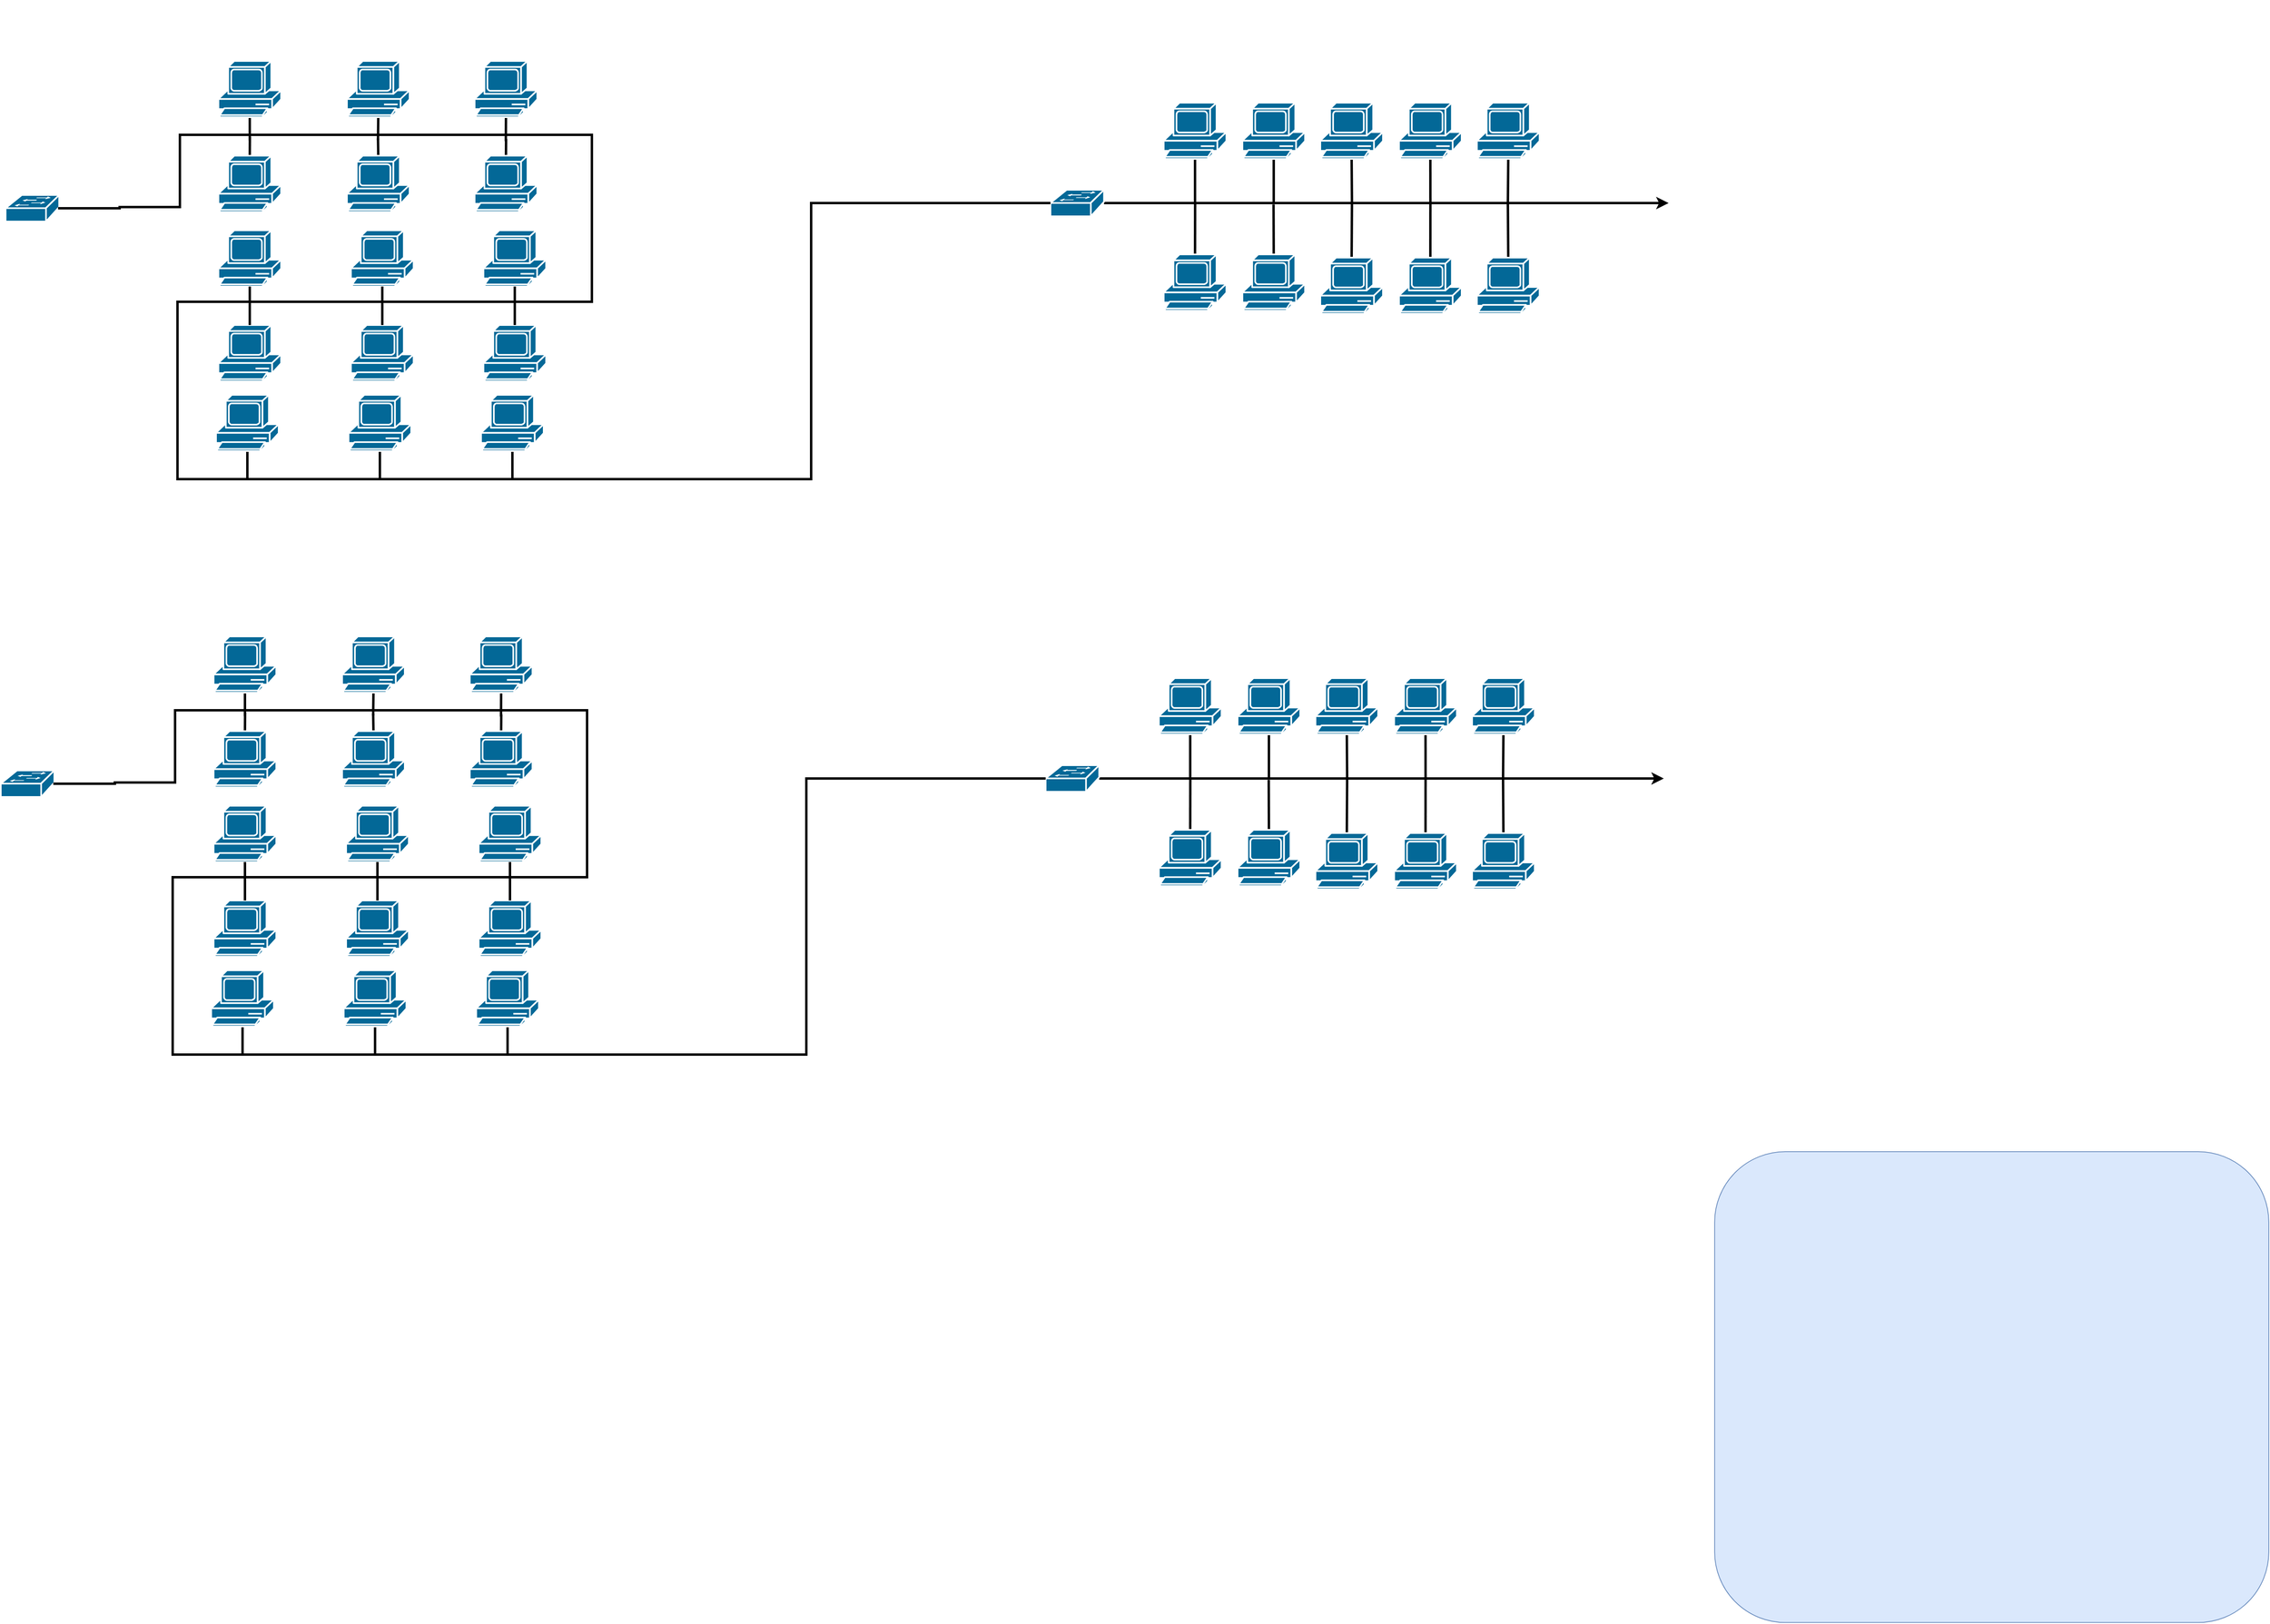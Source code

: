 <mxfile version="26.0.16">
  <diagram id="6a731a19-8d31-9384-78a2-239565b7b9f0" name="Page-1">
    <mxGraphModel dx="3873" dy="1770" grid="0" gridSize="10" guides="1" tooltips="1" connect="1" arrows="1" fold="1" page="0" pageScale="1" pageWidth="827" pageHeight="1169" background="none" math="0" shadow="0">
      <root>
        <mxCell id="0" />
        <mxCell id="1" parent="0" />
        <mxCell id="SkOCSefM65isGyV2LLbA-2259" value="" style="rounded=1;whiteSpace=wrap;html=1;fillColor=#dae8fc;strokeColor=#6c8ebf;" vertex="1" parent="1">
          <mxGeometry x="1737" y="1485" width="690" height="586.67" as="geometry" />
        </mxCell>
        <mxCell id="SkOCSefM65isGyV2LLbA-2375" value="" style="group" vertex="1" connectable="0" parent="1">
          <mxGeometry x="910" y="178" width="769.667" height="263" as="geometry" />
        </mxCell>
        <mxCell id="SkOCSefM65isGyV2LLbA-2308" value="" style="group" vertex="1" connectable="0" parent="SkOCSefM65isGyV2LLbA-2375">
          <mxGeometry x="141" width="468" height="74" as="geometry" />
        </mxCell>
        <mxCell id="SkOCSefM65isGyV2LLbA-2339" style="edgeStyle=elbowEdgeStyle;rounded=0;orthogonalLoop=1;jettySize=auto;html=1;exitX=0.5;exitY=1;exitDx=0;exitDy=0;exitPerimeter=0;endArrow=none;startFill=0;strokeWidth=3;" edge="1" parent="SkOCSefM65isGyV2LLbA-2308" source="SkOCSefM65isGyV2LLbA-2309">
          <mxGeometry relative="1" as="geometry">
            <mxPoint x="136.765" y="124.882" as="targetPoint" />
          </mxGeometry>
        </mxCell>
        <mxCell id="SkOCSefM65isGyV2LLbA-2309" value="" style="shape=mxgraph.cisco.computers_and_peripherals.pc;sketch=0;html=1;pointerEvents=1;dashed=0;fillColor=#036897;strokeColor=#ffffff;strokeWidth=2;verticalLabelPosition=bottom;verticalAlign=top;align=center;outlineConnect=0;" vertex="1" parent="SkOCSefM65isGyV2LLbA-2308">
          <mxGeometry x="98" width="78" height="70" as="geometry" />
        </mxCell>
        <mxCell id="SkOCSefM65isGyV2LLbA-2338" style="edgeStyle=elbowEdgeStyle;rounded=0;orthogonalLoop=1;jettySize=auto;html=1;exitX=0.5;exitY=1;exitDx=0;exitDy=0;exitPerimeter=0;endArrow=none;startFill=0;strokeWidth=3;" edge="1" parent="SkOCSefM65isGyV2LLbA-2308" source="SkOCSefM65isGyV2LLbA-2310">
          <mxGeometry relative="1" as="geometry">
            <mxPoint x="39.118" y="126.765" as="targetPoint" />
          </mxGeometry>
        </mxCell>
        <mxCell id="SkOCSefM65isGyV2LLbA-2310" value="" style="shape=mxgraph.cisco.computers_and_peripherals.pc;sketch=0;html=1;pointerEvents=1;dashed=0;fillColor=#036897;strokeColor=#ffffff;strokeWidth=2;verticalLabelPosition=bottom;verticalAlign=top;align=center;outlineConnect=0;" vertex="1" parent="SkOCSefM65isGyV2LLbA-2308">
          <mxGeometry width="78" height="70" as="geometry" />
        </mxCell>
        <mxCell id="SkOCSefM65isGyV2LLbA-2342" style="edgeStyle=none;rounded=0;orthogonalLoop=1;jettySize=auto;html=1;exitX=0.5;exitY=1;exitDx=0;exitDy=0;exitPerimeter=0;endArrow=none;startFill=0;strokeWidth=3;" edge="1" parent="SkOCSefM65isGyV2LLbA-2308" source="SkOCSefM65isGyV2LLbA-2311">
          <mxGeometry relative="1" as="geometry">
            <mxPoint x="332.059" y="126.765" as="targetPoint" />
          </mxGeometry>
        </mxCell>
        <mxCell id="SkOCSefM65isGyV2LLbA-2311" value="" style="shape=mxgraph.cisco.computers_and_peripherals.pc;sketch=0;html=1;pointerEvents=1;dashed=0;fillColor=#036897;strokeColor=#ffffff;strokeWidth=2;verticalLabelPosition=bottom;verticalAlign=top;align=center;outlineConnect=0;" vertex="1" parent="SkOCSefM65isGyV2LLbA-2308">
          <mxGeometry x="293" width="78" height="70" as="geometry" />
        </mxCell>
        <mxCell id="SkOCSefM65isGyV2LLbA-2341" style="edgeStyle=none;rounded=0;orthogonalLoop=1;jettySize=auto;html=1;exitX=0.5;exitY=1;exitDx=0;exitDy=0;exitPerimeter=0;endArrow=none;startFill=0;strokeWidth=3;" edge="1" parent="SkOCSefM65isGyV2LLbA-2308" source="SkOCSefM65isGyV2LLbA-2312">
          <mxGeometry relative="1" as="geometry">
            <mxPoint x="234.412" y="125.824" as="targetPoint" />
          </mxGeometry>
        </mxCell>
        <mxCell id="SkOCSefM65isGyV2LLbA-2312" value="" style="shape=mxgraph.cisco.computers_and_peripherals.pc;sketch=0;html=1;pointerEvents=1;dashed=0;fillColor=#036897;strokeColor=#ffffff;strokeWidth=2;verticalLabelPosition=bottom;verticalAlign=top;align=center;outlineConnect=0;" vertex="1" parent="SkOCSefM65isGyV2LLbA-2308">
          <mxGeometry x="195" width="78" height="70" as="geometry" />
        </mxCell>
        <mxCell id="SkOCSefM65isGyV2LLbA-2343" style="edgeStyle=none;rounded=0;orthogonalLoop=1;jettySize=auto;html=1;exitX=0.5;exitY=1;exitDx=0;exitDy=0;exitPerimeter=0;endArrow=none;startFill=0;strokeWidth=3;" edge="1" parent="SkOCSefM65isGyV2LLbA-2308" source="SkOCSefM65isGyV2LLbA-2313">
          <mxGeometry relative="1" as="geometry">
            <mxPoint x="428.529" y="126.765" as="targetPoint" />
          </mxGeometry>
        </mxCell>
        <mxCell id="SkOCSefM65isGyV2LLbA-2313" value="" style="shape=mxgraph.cisco.computers_and_peripherals.pc;sketch=0;html=1;pointerEvents=1;dashed=0;fillColor=#036897;strokeColor=#ffffff;strokeWidth=2;verticalLabelPosition=bottom;verticalAlign=top;align=center;outlineConnect=0;" vertex="1" parent="SkOCSefM65isGyV2LLbA-2308">
          <mxGeometry x="390" width="78" height="70" as="geometry" />
        </mxCell>
        <mxCell id="SkOCSefM65isGyV2LLbA-2320" value="" style="group" vertex="1" connectable="0" parent="SkOCSefM65isGyV2LLbA-2375">
          <mxGeometry x="141" y="189" width="468" height="74" as="geometry" />
        </mxCell>
        <mxCell id="SkOCSefM65isGyV2LLbA-2345" style="edgeStyle=none;rounded=0;orthogonalLoop=1;jettySize=auto;html=1;exitX=0.5;exitY=0;exitDx=0;exitDy=0;exitPerimeter=0;endArrow=none;startFill=0;strokeWidth=3;" edge="1" parent="SkOCSefM65isGyV2LLbA-2320" source="SkOCSefM65isGyV2LLbA-2321">
          <mxGeometry relative="1" as="geometry">
            <mxPoint x="136.765" y="-62.235" as="targetPoint" />
          </mxGeometry>
        </mxCell>
        <mxCell id="SkOCSefM65isGyV2LLbA-2321" value="" style="shape=mxgraph.cisco.computers_and_peripherals.pc;sketch=0;html=1;pointerEvents=1;dashed=0;fillColor=#036897;strokeColor=#ffffff;strokeWidth=2;verticalLabelPosition=bottom;verticalAlign=top;align=center;outlineConnect=0;" vertex="1" parent="SkOCSefM65isGyV2LLbA-2320">
          <mxGeometry x="98" width="78" height="70" as="geometry" />
        </mxCell>
        <mxCell id="SkOCSefM65isGyV2LLbA-2344" style="edgeStyle=none;rounded=0;orthogonalLoop=1;jettySize=auto;html=1;exitX=0.5;exitY=0;exitDx=0;exitDy=0;exitPerimeter=0;endArrow=none;startFill=0;strokeWidth=3;" edge="1" parent="SkOCSefM65isGyV2LLbA-2320" source="SkOCSefM65isGyV2LLbA-2322">
          <mxGeometry relative="1" as="geometry">
            <mxPoint x="39.118" y="-64.118" as="targetPoint" />
          </mxGeometry>
        </mxCell>
        <mxCell id="SkOCSefM65isGyV2LLbA-2322" value="" style="shape=mxgraph.cisco.computers_and_peripherals.pc;sketch=0;html=1;pointerEvents=1;dashed=0;fillColor=#036897;strokeColor=#ffffff;strokeWidth=2;verticalLabelPosition=bottom;verticalAlign=top;align=center;outlineConnect=0;" vertex="1" parent="SkOCSefM65isGyV2LLbA-2320">
          <mxGeometry width="78" height="70" as="geometry" />
        </mxCell>
        <mxCell id="SkOCSefM65isGyV2LLbA-2347" style="edgeStyle=none;rounded=0;orthogonalLoop=1;jettySize=auto;html=1;exitX=0.5;exitY=0;exitDx=0;exitDy=0;exitPerimeter=0;endArrow=none;startFill=0;strokeWidth=3;" edge="1" parent="SkOCSefM65isGyV2LLbA-2320" source="SkOCSefM65isGyV2LLbA-2323">
          <mxGeometry relative="1" as="geometry">
            <mxPoint x="332.059" y="-66.0" as="targetPoint" />
          </mxGeometry>
        </mxCell>
        <mxCell id="SkOCSefM65isGyV2LLbA-2323" value="" style="shape=mxgraph.cisco.computers_and_peripherals.pc;sketch=0;html=1;pointerEvents=1;dashed=0;fillColor=#036897;strokeColor=#ffffff;strokeWidth=2;verticalLabelPosition=bottom;verticalAlign=top;align=center;outlineConnect=0;" vertex="1" parent="SkOCSefM65isGyV2LLbA-2320">
          <mxGeometry x="293" y="4" width="78" height="70" as="geometry" />
        </mxCell>
        <mxCell id="SkOCSefM65isGyV2LLbA-2346" style="edgeStyle=none;rounded=0;orthogonalLoop=1;jettySize=auto;html=1;exitX=0.5;exitY=0;exitDx=0;exitDy=0;exitPerimeter=0;endArrow=none;startFill=0;strokeWidth=3;" edge="1" parent="SkOCSefM65isGyV2LLbA-2320" source="SkOCSefM65isGyV2LLbA-2324">
          <mxGeometry relative="1" as="geometry">
            <mxPoint x="234.412" y="-66.0" as="targetPoint" />
          </mxGeometry>
        </mxCell>
        <mxCell id="SkOCSefM65isGyV2LLbA-2324" value="" style="shape=mxgraph.cisco.computers_and_peripherals.pc;sketch=0;html=1;pointerEvents=1;dashed=0;fillColor=#036897;strokeColor=#ffffff;strokeWidth=2;verticalLabelPosition=bottom;verticalAlign=top;align=center;outlineConnect=0;" vertex="1" parent="SkOCSefM65isGyV2LLbA-2320">
          <mxGeometry x="195" y="4" width="78" height="70" as="geometry" />
        </mxCell>
        <mxCell id="SkOCSefM65isGyV2LLbA-2348" style="edgeStyle=none;rounded=0;orthogonalLoop=1;jettySize=auto;html=1;exitX=0.5;exitY=0;exitDx=0;exitDy=0;exitPerimeter=0;endArrow=none;startFill=0;strokeWidth=3;" edge="1" parent="SkOCSefM65isGyV2LLbA-2320" source="SkOCSefM65isGyV2LLbA-2325">
          <mxGeometry relative="1" as="geometry">
            <mxPoint x="428.529" y="-63.176" as="targetPoint" />
          </mxGeometry>
        </mxCell>
        <mxCell id="SkOCSefM65isGyV2LLbA-2325" value="" style="shape=mxgraph.cisco.computers_and_peripherals.pc;sketch=0;html=1;pointerEvents=1;dashed=0;fillColor=#036897;strokeColor=#ffffff;strokeWidth=2;verticalLabelPosition=bottom;verticalAlign=top;align=center;outlineConnect=0;" vertex="1" parent="SkOCSefM65isGyV2LLbA-2320">
          <mxGeometry x="390" y="4" width="78" height="70" as="geometry" />
        </mxCell>
        <mxCell id="SkOCSefM65isGyV2LLbA-2374" value="" style="group" vertex="1" connectable="0" parent="SkOCSefM65isGyV2LLbA-2375">
          <mxGeometry y="108.5" width="769.667" height="33" as="geometry" />
        </mxCell>
        <mxCell id="SkOCSefM65isGyV2LLbA-2334" style="rounded=0;orthogonalLoop=1;jettySize=auto;html=1;elbow=vertical;strokeWidth=3;" edge="1" parent="SkOCSefM65isGyV2LLbA-2374" source="SkOCSefM65isGyV2LLbA-2327">
          <mxGeometry relative="1" as="geometry">
            <mxPoint x="769.667" y="16.5" as="targetPoint" />
          </mxGeometry>
        </mxCell>
        <mxCell id="SkOCSefM65isGyV2LLbA-2327" value="" style="shape=mxgraph.cisco.switches.workgroup_switch;sketch=0;html=1;pointerEvents=1;dashed=0;fillColor=#036897;strokeColor=#ffffff;strokeWidth=2;verticalLabelPosition=bottom;verticalAlign=top;align=center;outlineConnect=0;" vertex="1" parent="SkOCSefM65isGyV2LLbA-2374">
          <mxGeometry width="66.66" height="33" as="geometry" />
        </mxCell>
        <mxCell id="SkOCSefM65isGyV2LLbA-2532" value="" style="group" vertex="1" connectable="0" parent="1">
          <mxGeometry x="-258" y="50" width="702" height="597" as="geometry" />
        </mxCell>
        <mxCell id="SkOCSefM65isGyV2LLbA-2485" value="" style="group" vertex="1" connectable="0" parent="SkOCSefM65isGyV2LLbA-2532">
          <mxGeometry x="132" y="76" width="397" height="70" as="geometry" />
        </mxCell>
        <mxCell id="SkOCSefM65isGyV2LLbA-2509" style="edgeStyle=none;rounded=0;orthogonalLoop=1;jettySize=auto;html=1;strokeWidth=3;endArrow=none;startFill=0;" edge="1" parent="SkOCSefM65isGyV2LLbA-2485" source="SkOCSefM65isGyV2LLbA-2280">
          <mxGeometry relative="1" as="geometry">
            <mxPoint x="39" y="99.167" as="targetPoint" />
          </mxGeometry>
        </mxCell>
        <mxCell id="SkOCSefM65isGyV2LLbA-2280" value="" style="shape=mxgraph.cisco.computers_and_peripherals.pc;sketch=0;html=1;pointerEvents=1;dashed=0;fillColor=#036897;strokeColor=#ffffff;strokeWidth=2;verticalLabelPosition=bottom;verticalAlign=top;align=center;outlineConnect=0;" vertex="1" parent="SkOCSefM65isGyV2LLbA-2485">
          <mxGeometry width="78" height="70" as="geometry" />
        </mxCell>
        <mxCell id="SkOCSefM65isGyV2LLbA-2510" style="edgeStyle=none;rounded=0;orthogonalLoop=1;jettySize=auto;html=1;exitX=0.5;exitY=1;exitDx=0;exitDy=0;exitPerimeter=0;strokeWidth=3;endArrow=none;startFill=0;" edge="1" parent="SkOCSefM65isGyV2LLbA-2485" source="SkOCSefM65isGyV2LLbA-2281">
          <mxGeometry relative="1" as="geometry">
            <mxPoint x="198.667" y="98.5" as="targetPoint" />
          </mxGeometry>
        </mxCell>
        <mxCell id="SkOCSefM65isGyV2LLbA-2281" value="" style="shape=mxgraph.cisco.computers_and_peripherals.pc;sketch=0;html=1;pointerEvents=1;dashed=0;fillColor=#036897;strokeColor=#ffffff;strokeWidth=2;verticalLabelPosition=bottom;verticalAlign=top;align=center;outlineConnect=0;" vertex="1" parent="SkOCSefM65isGyV2LLbA-2485">
          <mxGeometry x="160" width="78" height="70" as="geometry" />
        </mxCell>
        <mxCell id="SkOCSefM65isGyV2LLbA-2512" style="edgeStyle=none;rounded=0;orthogonalLoop=1;jettySize=auto;html=1;exitX=0.5;exitY=1;exitDx=0;exitDy=0;exitPerimeter=0;strokeWidth=3;endArrow=none;startFill=0;" edge="1" parent="SkOCSefM65isGyV2LLbA-2485" source="SkOCSefM65isGyV2LLbA-2484">
          <mxGeometry relative="1" as="geometry">
            <mxPoint x="357.833" y="99.833" as="targetPoint" />
          </mxGeometry>
        </mxCell>
        <mxCell id="SkOCSefM65isGyV2LLbA-2484" value="" style="shape=mxgraph.cisco.computers_and_peripherals.pc;sketch=0;html=1;pointerEvents=1;dashed=0;fillColor=#036897;strokeColor=#ffffff;strokeWidth=2;verticalLabelPosition=bottom;verticalAlign=top;align=center;outlineConnect=0;" vertex="1" parent="SkOCSefM65isGyV2LLbA-2485">
          <mxGeometry x="319" width="78" height="70" as="geometry" />
        </mxCell>
        <mxCell id="SkOCSefM65isGyV2LLbA-2486" value="" style="group" vertex="1" connectable="0" parent="SkOCSefM65isGyV2LLbA-2532">
          <mxGeometry x="129" y="194" width="403" height="70" as="geometry" />
        </mxCell>
        <mxCell id="SkOCSefM65isGyV2LLbA-2514" style="edgeStyle=none;rounded=0;orthogonalLoop=1;jettySize=auto;html=1;exitX=0.5;exitY=0;exitDx=0;exitDy=0;exitPerimeter=0;strokeWidth=3;endArrow=none;startFill=0;" edge="1" parent="SkOCSefM65isGyV2LLbA-2486" source="SkOCSefM65isGyV2LLbA-2279">
          <mxGeometry relative="1" as="geometry">
            <mxPoint x="42.167" y="-23.5" as="targetPoint" />
          </mxGeometry>
        </mxCell>
        <mxCell id="SkOCSefM65isGyV2LLbA-2279" value="" style="shape=mxgraph.cisco.computers_and_peripherals.pc;sketch=0;html=1;pointerEvents=1;dashed=0;fillColor=#036897;strokeColor=#ffffff;strokeWidth=2;verticalLabelPosition=bottom;verticalAlign=top;align=center;outlineConnect=0;" vertex="1" parent="SkOCSefM65isGyV2LLbA-2486">
          <mxGeometry x="3" width="78" height="70" as="geometry" />
        </mxCell>
        <mxCell id="SkOCSefM65isGyV2LLbA-2515" style="edgeStyle=none;rounded=0;orthogonalLoop=1;jettySize=auto;html=1;exitX=0.5;exitY=0;exitDx=0;exitDy=0;exitPerimeter=0;strokeWidth=3;endArrow=none;startFill=0;" edge="1" parent="SkOCSefM65isGyV2LLbA-2486" source="SkOCSefM65isGyV2LLbA-2283">
          <mxGeometry relative="1" as="geometry">
            <mxPoint x="201.667" y="-21.5" as="targetPoint" />
          </mxGeometry>
        </mxCell>
        <mxCell id="SkOCSefM65isGyV2LLbA-2283" value="" style="shape=mxgraph.cisco.computers_and_peripherals.pc;sketch=0;html=1;pointerEvents=1;dashed=0;fillColor=#036897;strokeColor=#ffffff;strokeWidth=2;verticalLabelPosition=bottom;verticalAlign=top;align=center;outlineConnect=0;" vertex="1" parent="SkOCSefM65isGyV2LLbA-2486">
          <mxGeometry x="163" width="78" height="70" as="geometry" />
        </mxCell>
        <mxCell id="SkOCSefM65isGyV2LLbA-2516" style="edgeStyle=none;rounded=0;orthogonalLoop=1;jettySize=auto;html=1;exitX=0.5;exitY=0;exitDx=0;exitDy=0;exitPerimeter=0;strokeWidth=3;endArrow=none;startFill=0;" edge="1" parent="SkOCSefM65isGyV2LLbA-2486" source="SkOCSefM65isGyV2LLbA-2483">
          <mxGeometry relative="1" as="geometry">
            <mxPoint x="361.167" y="-20.833" as="targetPoint" />
          </mxGeometry>
        </mxCell>
        <mxCell id="SkOCSefM65isGyV2LLbA-2483" value="" style="shape=mxgraph.cisco.computers_and_peripherals.pc;sketch=0;html=1;pointerEvents=1;dashed=0;fillColor=#036897;strokeColor=#ffffff;strokeWidth=2;verticalLabelPosition=bottom;verticalAlign=top;align=center;outlineConnect=0;" vertex="1" parent="SkOCSefM65isGyV2LLbA-2486">
          <mxGeometry x="322" width="78" height="70" as="geometry" />
        </mxCell>
        <mxCell id="SkOCSefM65isGyV2LLbA-2487" value="" style="group" vertex="1" connectable="0" parent="SkOCSefM65isGyV2LLbA-2532">
          <mxGeometry x="132" y="287" width="408" height="70" as="geometry" />
        </mxCell>
        <mxCell id="SkOCSefM65isGyV2LLbA-2282" value="" style="shape=mxgraph.cisco.computers_and_peripherals.pc;sketch=0;html=1;pointerEvents=1;dashed=0;fillColor=#036897;strokeColor=#ffffff;strokeWidth=2;verticalLabelPosition=bottom;verticalAlign=top;align=center;outlineConnect=0;" vertex="1" parent="SkOCSefM65isGyV2LLbA-2487">
          <mxGeometry width="78" height="70" as="geometry" />
        </mxCell>
        <mxCell id="SkOCSefM65isGyV2LLbA-2481" value="" style="shape=mxgraph.cisco.computers_and_peripherals.pc;sketch=0;html=1;pointerEvents=1;dashed=0;fillColor=#036897;strokeColor=#ffffff;strokeWidth=2;verticalLabelPosition=bottom;verticalAlign=top;align=center;outlineConnect=0;" vertex="1" parent="SkOCSefM65isGyV2LLbA-2487">
          <mxGeometry x="165" width="78" height="70" as="geometry" />
        </mxCell>
        <mxCell id="SkOCSefM65isGyV2LLbA-2482" value="" style="shape=mxgraph.cisco.computers_and_peripherals.pc;sketch=0;html=1;pointerEvents=1;dashed=0;fillColor=#036897;strokeColor=#ffffff;strokeWidth=2;verticalLabelPosition=bottom;verticalAlign=top;align=center;outlineConnect=0;" vertex="1" parent="SkOCSefM65isGyV2LLbA-2487">
          <mxGeometry x="330" width="78" height="70" as="geometry" />
        </mxCell>
        <mxCell id="SkOCSefM65isGyV2LLbA-2489" value="" style="group" vertex="1" connectable="0" parent="SkOCSefM65isGyV2LLbA-2532">
          <mxGeometry x="132" y="405" width="408" height="70" as="geometry" />
        </mxCell>
        <mxCell id="SkOCSefM65isGyV2LLbA-2490" value="" style="shape=mxgraph.cisco.computers_and_peripherals.pc;sketch=0;html=1;pointerEvents=1;dashed=0;fillColor=#036897;strokeColor=#ffffff;strokeWidth=2;verticalLabelPosition=bottom;verticalAlign=top;align=center;outlineConnect=0;" vertex="1" parent="SkOCSefM65isGyV2LLbA-2489">
          <mxGeometry width="78" height="70" as="geometry" />
        </mxCell>
        <mxCell id="SkOCSefM65isGyV2LLbA-2491" value="" style="shape=mxgraph.cisco.computers_and_peripherals.pc;sketch=0;html=1;pointerEvents=1;dashed=0;fillColor=#036897;strokeColor=#ffffff;strokeWidth=2;verticalLabelPosition=bottom;verticalAlign=top;align=center;outlineConnect=0;" vertex="1" parent="SkOCSefM65isGyV2LLbA-2489">
          <mxGeometry x="165" width="78" height="70" as="geometry" />
        </mxCell>
        <mxCell id="SkOCSefM65isGyV2LLbA-2492" value="" style="shape=mxgraph.cisco.computers_and_peripherals.pc;sketch=0;html=1;pointerEvents=1;dashed=0;fillColor=#036897;strokeColor=#ffffff;strokeWidth=2;verticalLabelPosition=bottom;verticalAlign=top;align=center;outlineConnect=0;" vertex="1" parent="SkOCSefM65isGyV2LLbA-2489">
          <mxGeometry x="330" width="78" height="70" as="geometry" />
        </mxCell>
        <mxCell id="SkOCSefM65isGyV2LLbA-2495" value="" style="group" vertex="1" connectable="0" parent="SkOCSefM65isGyV2LLbA-2532">
          <mxGeometry x="129" y="492" width="408" height="70" as="geometry" />
        </mxCell>
        <mxCell id="SkOCSefM65isGyV2LLbA-2526" style="edgeStyle=none;rounded=0;orthogonalLoop=1;jettySize=auto;html=1;exitX=0.5;exitY=1;exitDx=0;exitDy=0;exitPerimeter=0;strokeWidth=3;endArrow=none;startFill=0;" edge="1" parent="SkOCSefM65isGyV2LLbA-2495" source="SkOCSefM65isGyV2LLbA-2496">
          <mxGeometry relative="1" as="geometry">
            <mxPoint x="39" y="106" as="targetPoint" />
          </mxGeometry>
        </mxCell>
        <mxCell id="SkOCSefM65isGyV2LLbA-2496" value="" style="shape=mxgraph.cisco.computers_and_peripherals.pc;sketch=0;html=1;pointerEvents=1;dashed=0;fillColor=#036897;strokeColor=#ffffff;strokeWidth=2;verticalLabelPosition=bottom;verticalAlign=top;align=center;outlineConnect=0;" vertex="1" parent="SkOCSefM65isGyV2LLbA-2495">
          <mxGeometry width="78" height="70" as="geometry" />
        </mxCell>
        <mxCell id="SkOCSefM65isGyV2LLbA-2527" style="edgeStyle=none;rounded=0;orthogonalLoop=1;jettySize=auto;html=1;exitX=0.5;exitY=1;exitDx=0;exitDy=0;exitPerimeter=0;strokeWidth=3;endArrow=none;startFill=0;" edge="1" parent="SkOCSefM65isGyV2LLbA-2495" source="SkOCSefM65isGyV2LLbA-2497">
          <mxGeometry relative="1" as="geometry">
            <mxPoint x="204" y="106" as="targetPoint" />
          </mxGeometry>
        </mxCell>
        <mxCell id="SkOCSefM65isGyV2LLbA-2497" value="" style="shape=mxgraph.cisco.computers_and_peripherals.pc;sketch=0;html=1;pointerEvents=1;dashed=0;fillColor=#036897;strokeColor=#ffffff;strokeWidth=2;verticalLabelPosition=bottom;verticalAlign=top;align=center;outlineConnect=0;" vertex="1" parent="SkOCSefM65isGyV2LLbA-2495">
          <mxGeometry x="165" width="78" height="70" as="geometry" />
        </mxCell>
        <mxCell id="SkOCSefM65isGyV2LLbA-2528" style="edgeStyle=none;rounded=0;orthogonalLoop=1;jettySize=auto;html=1;exitX=0.5;exitY=1;exitDx=0;exitDy=0;exitPerimeter=0;strokeWidth=3;endArrow=none;startFill=0;" edge="1" parent="SkOCSefM65isGyV2LLbA-2495" source="SkOCSefM65isGyV2LLbA-2498">
          <mxGeometry relative="1" as="geometry">
            <mxPoint x="369" y="105" as="targetPoint" />
          </mxGeometry>
        </mxCell>
        <mxCell id="SkOCSefM65isGyV2LLbA-2498" value="" style="shape=mxgraph.cisco.computers_and_peripherals.pc;sketch=0;html=1;pointerEvents=1;dashed=0;fillColor=#036897;strokeColor=#ffffff;strokeWidth=2;verticalLabelPosition=bottom;verticalAlign=top;align=center;outlineConnect=0;" vertex="1" parent="SkOCSefM65isGyV2LLbA-2495">
          <mxGeometry x="330" width="78" height="70" as="geometry" />
        </mxCell>
        <mxCell id="SkOCSefM65isGyV2LLbA-2520" style="edgeStyle=none;rounded=0;orthogonalLoop=1;jettySize=auto;html=1;exitX=0.5;exitY=1;exitDx=0;exitDy=0;exitPerimeter=0;strokeWidth=3;endArrow=none;startFill=0;" edge="1" parent="SkOCSefM65isGyV2LLbA-2532" source="SkOCSefM65isGyV2LLbA-2482" target="SkOCSefM65isGyV2LLbA-2492">
          <mxGeometry relative="1" as="geometry" />
        </mxCell>
        <mxCell id="SkOCSefM65isGyV2LLbA-2522" style="edgeStyle=none;rounded=0;orthogonalLoop=1;jettySize=auto;html=1;exitX=0.5;exitY=1;exitDx=0;exitDy=0;exitPerimeter=0;entryX=0.5;entryY=0;entryDx=0;entryDy=0;entryPerimeter=0;strokeWidth=3;endArrow=none;startFill=0;" edge="1" parent="SkOCSefM65isGyV2LLbA-2532" source="SkOCSefM65isGyV2LLbA-2282" target="SkOCSefM65isGyV2LLbA-2490">
          <mxGeometry relative="1" as="geometry" />
        </mxCell>
        <mxCell id="SkOCSefM65isGyV2LLbA-2523" style="edgeStyle=none;rounded=0;orthogonalLoop=1;jettySize=auto;html=1;exitX=0.5;exitY=1;exitDx=0;exitDy=0;exitPerimeter=0;entryX=0.5;entryY=0;entryDx=0;entryDy=0;entryPerimeter=0;strokeWidth=3;endArrow=none;startFill=0;" edge="1" parent="SkOCSefM65isGyV2LLbA-2532" source="SkOCSefM65isGyV2LLbA-2481" target="SkOCSefM65isGyV2LLbA-2491">
          <mxGeometry relative="1" as="geometry" />
        </mxCell>
        <mxCell id="SkOCSefM65isGyV2LLbA-2505" value="" style="shape=mxgraph.cisco.switches.workgroup_switch;sketch=0;html=1;pointerEvents=1;dashed=0;fillColor=#036897;strokeColor=#ffffff;strokeWidth=2;verticalLabelPosition=bottom;verticalAlign=top;align=center;outlineConnect=0;" vertex="1" parent="1">
          <mxGeometry x="-391" y="293" width="66.66" height="33" as="geometry" />
        </mxCell>
        <mxCell id="SkOCSefM65isGyV2LLbA-2507" style="edgeStyle=orthogonalEdgeStyle;rounded=0;orthogonalLoop=1;jettySize=auto;html=1;exitX=0.98;exitY=0.5;exitDx=0;exitDy=0;exitPerimeter=0;strokeWidth=3;endArrow=none;startFill=0;entryX=0;entryY=0.5;entryDx=0;entryDy=0;entryPerimeter=0;" edge="1" parent="1" source="SkOCSefM65isGyV2LLbA-2505" target="SkOCSefM65isGyV2LLbA-2327">
          <mxGeometry relative="1" as="geometry">
            <mxPoint x="444" y="646.95" as="targetPoint" />
            <mxPoint x="-224.67" y="56.0" as="sourcePoint" />
            <Array as="points">
              <mxPoint x="-249" y="310" />
              <mxPoint x="-174" y="308" />
              <mxPoint x="-174" y="218" />
              <mxPoint x="339" y="218" />
              <mxPoint x="339" y="426" />
              <mxPoint x="-177" y="426" />
              <mxPoint x="-177" y="647" />
              <mxPoint x="612" y="647" />
              <mxPoint x="612" y="303" />
            </Array>
          </mxGeometry>
        </mxCell>
        <mxCell id="SkOCSefM65isGyV2LLbA-2569" value="" style="group" vertex="1" connectable="0" parent="1">
          <mxGeometry x="904" y="895" width="769.667" height="263" as="geometry" />
        </mxCell>
        <mxCell id="SkOCSefM65isGyV2LLbA-2570" value="" style="group" vertex="1" connectable="0" parent="SkOCSefM65isGyV2LLbA-2569">
          <mxGeometry x="141" width="468" height="74" as="geometry" />
        </mxCell>
        <mxCell id="SkOCSefM65isGyV2LLbA-2571" style="edgeStyle=elbowEdgeStyle;rounded=0;orthogonalLoop=1;jettySize=auto;html=1;exitX=0.5;exitY=1;exitDx=0;exitDy=0;exitPerimeter=0;endArrow=none;startFill=0;strokeWidth=3;" edge="1" parent="SkOCSefM65isGyV2LLbA-2570" source="SkOCSefM65isGyV2LLbA-2572">
          <mxGeometry relative="1" as="geometry">
            <mxPoint x="136.765" y="124.882" as="targetPoint" />
          </mxGeometry>
        </mxCell>
        <mxCell id="SkOCSefM65isGyV2LLbA-2572" value="" style="shape=mxgraph.cisco.computers_and_peripherals.pc;sketch=0;html=1;pointerEvents=1;dashed=0;fillColor=#036897;strokeColor=#ffffff;strokeWidth=2;verticalLabelPosition=bottom;verticalAlign=top;align=center;outlineConnect=0;" vertex="1" parent="SkOCSefM65isGyV2LLbA-2570">
          <mxGeometry x="98" width="78" height="70" as="geometry" />
        </mxCell>
        <mxCell id="SkOCSefM65isGyV2LLbA-2573" style="edgeStyle=elbowEdgeStyle;rounded=0;orthogonalLoop=1;jettySize=auto;html=1;exitX=0.5;exitY=1;exitDx=0;exitDy=0;exitPerimeter=0;endArrow=none;startFill=0;strokeWidth=3;" edge="1" parent="SkOCSefM65isGyV2LLbA-2570" source="SkOCSefM65isGyV2LLbA-2574">
          <mxGeometry relative="1" as="geometry">
            <mxPoint x="39.118" y="126.765" as="targetPoint" />
          </mxGeometry>
        </mxCell>
        <mxCell id="SkOCSefM65isGyV2LLbA-2574" value="" style="shape=mxgraph.cisco.computers_and_peripherals.pc;sketch=0;html=1;pointerEvents=1;dashed=0;fillColor=#036897;strokeColor=#ffffff;strokeWidth=2;verticalLabelPosition=bottom;verticalAlign=top;align=center;outlineConnect=0;" vertex="1" parent="SkOCSefM65isGyV2LLbA-2570">
          <mxGeometry width="78" height="70" as="geometry" />
        </mxCell>
        <mxCell id="SkOCSefM65isGyV2LLbA-2575" style="edgeStyle=none;rounded=0;orthogonalLoop=1;jettySize=auto;html=1;exitX=0.5;exitY=1;exitDx=0;exitDy=0;exitPerimeter=0;endArrow=none;startFill=0;strokeWidth=3;" edge="1" parent="SkOCSefM65isGyV2LLbA-2570" source="SkOCSefM65isGyV2LLbA-2576">
          <mxGeometry relative="1" as="geometry">
            <mxPoint x="332.059" y="126.765" as="targetPoint" />
          </mxGeometry>
        </mxCell>
        <mxCell id="SkOCSefM65isGyV2LLbA-2576" value="" style="shape=mxgraph.cisco.computers_and_peripherals.pc;sketch=0;html=1;pointerEvents=1;dashed=0;fillColor=#036897;strokeColor=#ffffff;strokeWidth=2;verticalLabelPosition=bottom;verticalAlign=top;align=center;outlineConnect=0;" vertex="1" parent="SkOCSefM65isGyV2LLbA-2570">
          <mxGeometry x="293" width="78" height="70" as="geometry" />
        </mxCell>
        <mxCell id="SkOCSefM65isGyV2LLbA-2577" style="edgeStyle=none;rounded=0;orthogonalLoop=1;jettySize=auto;html=1;exitX=0.5;exitY=1;exitDx=0;exitDy=0;exitPerimeter=0;endArrow=none;startFill=0;strokeWidth=3;" edge="1" parent="SkOCSefM65isGyV2LLbA-2570" source="SkOCSefM65isGyV2LLbA-2578">
          <mxGeometry relative="1" as="geometry">
            <mxPoint x="234.412" y="125.824" as="targetPoint" />
          </mxGeometry>
        </mxCell>
        <mxCell id="SkOCSefM65isGyV2LLbA-2578" value="" style="shape=mxgraph.cisco.computers_and_peripherals.pc;sketch=0;html=1;pointerEvents=1;dashed=0;fillColor=#036897;strokeColor=#ffffff;strokeWidth=2;verticalLabelPosition=bottom;verticalAlign=top;align=center;outlineConnect=0;" vertex="1" parent="SkOCSefM65isGyV2LLbA-2570">
          <mxGeometry x="195" width="78" height="70" as="geometry" />
        </mxCell>
        <mxCell id="SkOCSefM65isGyV2LLbA-2579" style="edgeStyle=none;rounded=0;orthogonalLoop=1;jettySize=auto;html=1;exitX=0.5;exitY=1;exitDx=0;exitDy=0;exitPerimeter=0;endArrow=none;startFill=0;strokeWidth=3;" edge="1" parent="SkOCSefM65isGyV2LLbA-2570" source="SkOCSefM65isGyV2LLbA-2580">
          <mxGeometry relative="1" as="geometry">
            <mxPoint x="428.529" y="126.765" as="targetPoint" />
          </mxGeometry>
        </mxCell>
        <mxCell id="SkOCSefM65isGyV2LLbA-2580" value="" style="shape=mxgraph.cisco.computers_and_peripherals.pc;sketch=0;html=1;pointerEvents=1;dashed=0;fillColor=#036897;strokeColor=#ffffff;strokeWidth=2;verticalLabelPosition=bottom;verticalAlign=top;align=center;outlineConnect=0;" vertex="1" parent="SkOCSefM65isGyV2LLbA-2570">
          <mxGeometry x="390" width="78" height="70" as="geometry" />
        </mxCell>
        <mxCell id="SkOCSefM65isGyV2LLbA-2581" value="" style="group" vertex="1" connectable="0" parent="SkOCSefM65isGyV2LLbA-2569">
          <mxGeometry x="141" y="189" width="468" height="74" as="geometry" />
        </mxCell>
        <mxCell id="SkOCSefM65isGyV2LLbA-2582" style="edgeStyle=none;rounded=0;orthogonalLoop=1;jettySize=auto;html=1;exitX=0.5;exitY=0;exitDx=0;exitDy=0;exitPerimeter=0;endArrow=none;startFill=0;strokeWidth=3;" edge="1" parent="SkOCSefM65isGyV2LLbA-2581" source="SkOCSefM65isGyV2LLbA-2583">
          <mxGeometry relative="1" as="geometry">
            <mxPoint x="136.765" y="-62.235" as="targetPoint" />
          </mxGeometry>
        </mxCell>
        <mxCell id="SkOCSefM65isGyV2LLbA-2583" value="" style="shape=mxgraph.cisco.computers_and_peripherals.pc;sketch=0;html=1;pointerEvents=1;dashed=0;fillColor=#036897;strokeColor=#ffffff;strokeWidth=2;verticalLabelPosition=bottom;verticalAlign=top;align=center;outlineConnect=0;" vertex="1" parent="SkOCSefM65isGyV2LLbA-2581">
          <mxGeometry x="98" width="78" height="70" as="geometry" />
        </mxCell>
        <mxCell id="SkOCSefM65isGyV2LLbA-2584" style="edgeStyle=none;rounded=0;orthogonalLoop=1;jettySize=auto;html=1;exitX=0.5;exitY=0;exitDx=0;exitDy=0;exitPerimeter=0;endArrow=none;startFill=0;strokeWidth=3;" edge="1" parent="SkOCSefM65isGyV2LLbA-2581" source="SkOCSefM65isGyV2LLbA-2585">
          <mxGeometry relative="1" as="geometry">
            <mxPoint x="39.118" y="-64.118" as="targetPoint" />
          </mxGeometry>
        </mxCell>
        <mxCell id="SkOCSefM65isGyV2LLbA-2585" value="" style="shape=mxgraph.cisco.computers_and_peripherals.pc;sketch=0;html=1;pointerEvents=1;dashed=0;fillColor=#036897;strokeColor=#ffffff;strokeWidth=2;verticalLabelPosition=bottom;verticalAlign=top;align=center;outlineConnect=0;" vertex="1" parent="SkOCSefM65isGyV2LLbA-2581">
          <mxGeometry width="78" height="70" as="geometry" />
        </mxCell>
        <mxCell id="SkOCSefM65isGyV2LLbA-2586" style="edgeStyle=none;rounded=0;orthogonalLoop=1;jettySize=auto;html=1;exitX=0.5;exitY=0;exitDx=0;exitDy=0;exitPerimeter=0;endArrow=none;startFill=0;strokeWidth=3;" edge="1" parent="SkOCSefM65isGyV2LLbA-2581" source="SkOCSefM65isGyV2LLbA-2587">
          <mxGeometry relative="1" as="geometry">
            <mxPoint x="332.059" y="-66.0" as="targetPoint" />
          </mxGeometry>
        </mxCell>
        <mxCell id="SkOCSefM65isGyV2LLbA-2587" value="" style="shape=mxgraph.cisco.computers_and_peripherals.pc;sketch=0;html=1;pointerEvents=1;dashed=0;fillColor=#036897;strokeColor=#ffffff;strokeWidth=2;verticalLabelPosition=bottom;verticalAlign=top;align=center;outlineConnect=0;" vertex="1" parent="SkOCSefM65isGyV2LLbA-2581">
          <mxGeometry x="293" y="4" width="78" height="70" as="geometry" />
        </mxCell>
        <mxCell id="SkOCSefM65isGyV2LLbA-2588" style="edgeStyle=none;rounded=0;orthogonalLoop=1;jettySize=auto;html=1;exitX=0.5;exitY=0;exitDx=0;exitDy=0;exitPerimeter=0;endArrow=none;startFill=0;strokeWidth=3;" edge="1" parent="SkOCSefM65isGyV2LLbA-2581" source="SkOCSefM65isGyV2LLbA-2589">
          <mxGeometry relative="1" as="geometry">
            <mxPoint x="234.412" y="-66.0" as="targetPoint" />
          </mxGeometry>
        </mxCell>
        <mxCell id="SkOCSefM65isGyV2LLbA-2589" value="" style="shape=mxgraph.cisco.computers_and_peripherals.pc;sketch=0;html=1;pointerEvents=1;dashed=0;fillColor=#036897;strokeColor=#ffffff;strokeWidth=2;verticalLabelPosition=bottom;verticalAlign=top;align=center;outlineConnect=0;" vertex="1" parent="SkOCSefM65isGyV2LLbA-2581">
          <mxGeometry x="195" y="4" width="78" height="70" as="geometry" />
        </mxCell>
        <mxCell id="SkOCSefM65isGyV2LLbA-2590" style="edgeStyle=none;rounded=0;orthogonalLoop=1;jettySize=auto;html=1;exitX=0.5;exitY=0;exitDx=0;exitDy=0;exitPerimeter=0;endArrow=none;startFill=0;strokeWidth=3;" edge="1" parent="SkOCSefM65isGyV2LLbA-2581" source="SkOCSefM65isGyV2LLbA-2591">
          <mxGeometry relative="1" as="geometry">
            <mxPoint x="428.529" y="-63.176" as="targetPoint" />
          </mxGeometry>
        </mxCell>
        <mxCell id="SkOCSefM65isGyV2LLbA-2591" value="" style="shape=mxgraph.cisco.computers_and_peripherals.pc;sketch=0;html=1;pointerEvents=1;dashed=0;fillColor=#036897;strokeColor=#ffffff;strokeWidth=2;verticalLabelPosition=bottom;verticalAlign=top;align=center;outlineConnect=0;" vertex="1" parent="SkOCSefM65isGyV2LLbA-2581">
          <mxGeometry x="390" y="4" width="78" height="70" as="geometry" />
        </mxCell>
        <mxCell id="SkOCSefM65isGyV2LLbA-2592" value="" style="group" vertex="1" connectable="0" parent="SkOCSefM65isGyV2LLbA-2569">
          <mxGeometry y="108.5" width="769.667" height="33" as="geometry" />
        </mxCell>
        <mxCell id="SkOCSefM65isGyV2LLbA-2593" style="rounded=0;orthogonalLoop=1;jettySize=auto;html=1;elbow=vertical;strokeWidth=3;" edge="1" parent="SkOCSefM65isGyV2LLbA-2592" source="SkOCSefM65isGyV2LLbA-2594">
          <mxGeometry relative="1" as="geometry">
            <mxPoint x="769.667" y="16.5" as="targetPoint" />
          </mxGeometry>
        </mxCell>
        <mxCell id="SkOCSefM65isGyV2LLbA-2594" value="" style="shape=mxgraph.cisco.switches.workgroup_switch;sketch=0;html=1;pointerEvents=1;dashed=0;fillColor=#036897;strokeColor=#ffffff;strokeWidth=2;verticalLabelPosition=bottom;verticalAlign=top;align=center;outlineConnect=0;" vertex="1" parent="SkOCSefM65isGyV2LLbA-2592">
          <mxGeometry width="66.66" height="33" as="geometry" />
        </mxCell>
        <mxCell id="SkOCSefM65isGyV2LLbA-2595" value="" style="group" vertex="1" connectable="0" parent="1">
          <mxGeometry x="-264" y="767" width="702" height="597" as="geometry" />
        </mxCell>
        <mxCell id="SkOCSefM65isGyV2LLbA-2596" value="" style="group" vertex="1" connectable="0" parent="SkOCSefM65isGyV2LLbA-2595">
          <mxGeometry x="132" y="76" width="397" height="70" as="geometry" />
        </mxCell>
        <mxCell id="SkOCSefM65isGyV2LLbA-2597" style="edgeStyle=none;rounded=0;orthogonalLoop=1;jettySize=auto;html=1;strokeWidth=3;endArrow=none;startFill=0;" edge="1" parent="SkOCSefM65isGyV2LLbA-2596" source="SkOCSefM65isGyV2LLbA-2598">
          <mxGeometry relative="1" as="geometry">
            <mxPoint x="39" y="99.167" as="targetPoint" />
          </mxGeometry>
        </mxCell>
        <mxCell id="SkOCSefM65isGyV2LLbA-2598" value="" style="shape=mxgraph.cisco.computers_and_peripherals.pc;sketch=0;html=1;pointerEvents=1;dashed=0;fillColor=#036897;strokeColor=#ffffff;strokeWidth=2;verticalLabelPosition=bottom;verticalAlign=top;align=center;outlineConnect=0;" vertex="1" parent="SkOCSefM65isGyV2LLbA-2596">
          <mxGeometry width="78" height="70" as="geometry" />
        </mxCell>
        <mxCell id="SkOCSefM65isGyV2LLbA-2599" style="edgeStyle=none;rounded=0;orthogonalLoop=1;jettySize=auto;html=1;exitX=0.5;exitY=1;exitDx=0;exitDy=0;exitPerimeter=0;strokeWidth=3;endArrow=none;startFill=0;" edge="1" parent="SkOCSefM65isGyV2LLbA-2596" source="SkOCSefM65isGyV2LLbA-2600">
          <mxGeometry relative="1" as="geometry">
            <mxPoint x="198.667" y="98.5" as="targetPoint" />
          </mxGeometry>
        </mxCell>
        <mxCell id="SkOCSefM65isGyV2LLbA-2600" value="" style="shape=mxgraph.cisco.computers_and_peripherals.pc;sketch=0;html=1;pointerEvents=1;dashed=0;fillColor=#036897;strokeColor=#ffffff;strokeWidth=2;verticalLabelPosition=bottom;verticalAlign=top;align=center;outlineConnect=0;" vertex="1" parent="SkOCSefM65isGyV2LLbA-2596">
          <mxGeometry x="160" width="78" height="70" as="geometry" />
        </mxCell>
        <mxCell id="SkOCSefM65isGyV2LLbA-2601" style="edgeStyle=none;rounded=0;orthogonalLoop=1;jettySize=auto;html=1;exitX=0.5;exitY=1;exitDx=0;exitDy=0;exitPerimeter=0;strokeWidth=3;endArrow=none;startFill=0;" edge="1" parent="SkOCSefM65isGyV2LLbA-2596" source="SkOCSefM65isGyV2LLbA-2602">
          <mxGeometry relative="1" as="geometry">
            <mxPoint x="357.833" y="99.833" as="targetPoint" />
          </mxGeometry>
        </mxCell>
        <mxCell id="SkOCSefM65isGyV2LLbA-2602" value="" style="shape=mxgraph.cisco.computers_and_peripherals.pc;sketch=0;html=1;pointerEvents=1;dashed=0;fillColor=#036897;strokeColor=#ffffff;strokeWidth=2;verticalLabelPosition=bottom;verticalAlign=top;align=center;outlineConnect=0;" vertex="1" parent="SkOCSefM65isGyV2LLbA-2596">
          <mxGeometry x="319" width="78" height="70" as="geometry" />
        </mxCell>
        <mxCell id="SkOCSefM65isGyV2LLbA-2603" value="" style="group" vertex="1" connectable="0" parent="SkOCSefM65isGyV2LLbA-2595">
          <mxGeometry x="129" y="194" width="403" height="70" as="geometry" />
        </mxCell>
        <mxCell id="SkOCSefM65isGyV2LLbA-2604" style="edgeStyle=none;rounded=0;orthogonalLoop=1;jettySize=auto;html=1;exitX=0.5;exitY=0;exitDx=0;exitDy=0;exitPerimeter=0;strokeWidth=3;endArrow=none;startFill=0;" edge="1" parent="SkOCSefM65isGyV2LLbA-2603" source="SkOCSefM65isGyV2LLbA-2605">
          <mxGeometry relative="1" as="geometry">
            <mxPoint x="42.167" y="-23.5" as="targetPoint" />
          </mxGeometry>
        </mxCell>
        <mxCell id="SkOCSefM65isGyV2LLbA-2605" value="" style="shape=mxgraph.cisco.computers_and_peripherals.pc;sketch=0;html=1;pointerEvents=1;dashed=0;fillColor=#036897;strokeColor=#ffffff;strokeWidth=2;verticalLabelPosition=bottom;verticalAlign=top;align=center;outlineConnect=0;" vertex="1" parent="SkOCSefM65isGyV2LLbA-2603">
          <mxGeometry x="3" width="78" height="70" as="geometry" />
        </mxCell>
        <mxCell id="SkOCSefM65isGyV2LLbA-2606" style="edgeStyle=none;rounded=0;orthogonalLoop=1;jettySize=auto;html=1;exitX=0.5;exitY=0;exitDx=0;exitDy=0;exitPerimeter=0;strokeWidth=3;endArrow=none;startFill=0;" edge="1" parent="SkOCSefM65isGyV2LLbA-2603" source="SkOCSefM65isGyV2LLbA-2607">
          <mxGeometry relative="1" as="geometry">
            <mxPoint x="201.667" y="-21.5" as="targetPoint" />
          </mxGeometry>
        </mxCell>
        <mxCell id="SkOCSefM65isGyV2LLbA-2607" value="" style="shape=mxgraph.cisco.computers_and_peripherals.pc;sketch=0;html=1;pointerEvents=1;dashed=0;fillColor=#036897;strokeColor=#ffffff;strokeWidth=2;verticalLabelPosition=bottom;verticalAlign=top;align=center;outlineConnect=0;" vertex="1" parent="SkOCSefM65isGyV2LLbA-2603">
          <mxGeometry x="163" width="78" height="70" as="geometry" />
        </mxCell>
        <mxCell id="SkOCSefM65isGyV2LLbA-2608" style="edgeStyle=none;rounded=0;orthogonalLoop=1;jettySize=auto;html=1;exitX=0.5;exitY=0;exitDx=0;exitDy=0;exitPerimeter=0;strokeWidth=3;endArrow=none;startFill=0;" edge="1" parent="SkOCSefM65isGyV2LLbA-2603" source="SkOCSefM65isGyV2LLbA-2609">
          <mxGeometry relative="1" as="geometry">
            <mxPoint x="361.167" y="-20.833" as="targetPoint" />
          </mxGeometry>
        </mxCell>
        <mxCell id="SkOCSefM65isGyV2LLbA-2609" value="" style="shape=mxgraph.cisco.computers_and_peripherals.pc;sketch=0;html=1;pointerEvents=1;dashed=0;fillColor=#036897;strokeColor=#ffffff;strokeWidth=2;verticalLabelPosition=bottom;verticalAlign=top;align=center;outlineConnect=0;" vertex="1" parent="SkOCSefM65isGyV2LLbA-2603">
          <mxGeometry x="322" width="78" height="70" as="geometry" />
        </mxCell>
        <mxCell id="SkOCSefM65isGyV2LLbA-2610" value="" style="group" vertex="1" connectable="0" parent="SkOCSefM65isGyV2LLbA-2595">
          <mxGeometry x="132" y="287" width="408" height="70" as="geometry" />
        </mxCell>
        <mxCell id="SkOCSefM65isGyV2LLbA-2611" value="" style="shape=mxgraph.cisco.computers_and_peripherals.pc;sketch=0;html=1;pointerEvents=1;dashed=0;fillColor=#036897;strokeColor=#ffffff;strokeWidth=2;verticalLabelPosition=bottom;verticalAlign=top;align=center;outlineConnect=0;" vertex="1" parent="SkOCSefM65isGyV2LLbA-2610">
          <mxGeometry width="78" height="70" as="geometry" />
        </mxCell>
        <mxCell id="SkOCSefM65isGyV2LLbA-2612" value="" style="shape=mxgraph.cisco.computers_and_peripherals.pc;sketch=0;html=1;pointerEvents=1;dashed=0;fillColor=#036897;strokeColor=#ffffff;strokeWidth=2;verticalLabelPosition=bottom;verticalAlign=top;align=center;outlineConnect=0;" vertex="1" parent="SkOCSefM65isGyV2LLbA-2610">
          <mxGeometry x="165" width="78" height="70" as="geometry" />
        </mxCell>
        <mxCell id="SkOCSefM65isGyV2LLbA-2613" value="" style="shape=mxgraph.cisco.computers_and_peripherals.pc;sketch=0;html=1;pointerEvents=1;dashed=0;fillColor=#036897;strokeColor=#ffffff;strokeWidth=2;verticalLabelPosition=bottom;verticalAlign=top;align=center;outlineConnect=0;" vertex="1" parent="SkOCSefM65isGyV2LLbA-2610">
          <mxGeometry x="330" width="78" height="70" as="geometry" />
        </mxCell>
        <mxCell id="SkOCSefM65isGyV2LLbA-2614" value="" style="group" vertex="1" connectable="0" parent="SkOCSefM65isGyV2LLbA-2595">
          <mxGeometry x="132" y="405" width="408" height="70" as="geometry" />
        </mxCell>
        <mxCell id="SkOCSefM65isGyV2LLbA-2615" value="" style="shape=mxgraph.cisco.computers_and_peripherals.pc;sketch=0;html=1;pointerEvents=1;dashed=0;fillColor=#036897;strokeColor=#ffffff;strokeWidth=2;verticalLabelPosition=bottom;verticalAlign=top;align=center;outlineConnect=0;" vertex="1" parent="SkOCSefM65isGyV2LLbA-2614">
          <mxGeometry width="78" height="70" as="geometry" />
        </mxCell>
        <mxCell id="SkOCSefM65isGyV2LLbA-2616" value="" style="shape=mxgraph.cisco.computers_and_peripherals.pc;sketch=0;html=1;pointerEvents=1;dashed=0;fillColor=#036897;strokeColor=#ffffff;strokeWidth=2;verticalLabelPosition=bottom;verticalAlign=top;align=center;outlineConnect=0;" vertex="1" parent="SkOCSefM65isGyV2LLbA-2614">
          <mxGeometry x="165" width="78" height="70" as="geometry" />
        </mxCell>
        <mxCell id="SkOCSefM65isGyV2LLbA-2617" value="" style="shape=mxgraph.cisco.computers_and_peripherals.pc;sketch=0;html=1;pointerEvents=1;dashed=0;fillColor=#036897;strokeColor=#ffffff;strokeWidth=2;verticalLabelPosition=bottom;verticalAlign=top;align=center;outlineConnect=0;" vertex="1" parent="SkOCSefM65isGyV2LLbA-2614">
          <mxGeometry x="330" width="78" height="70" as="geometry" />
        </mxCell>
        <mxCell id="SkOCSefM65isGyV2LLbA-2618" value="" style="group" vertex="1" connectable="0" parent="SkOCSefM65isGyV2LLbA-2595">
          <mxGeometry x="129" y="492" width="408" height="70" as="geometry" />
        </mxCell>
        <mxCell id="SkOCSefM65isGyV2LLbA-2619" style="edgeStyle=none;rounded=0;orthogonalLoop=1;jettySize=auto;html=1;exitX=0.5;exitY=1;exitDx=0;exitDy=0;exitPerimeter=0;strokeWidth=3;endArrow=none;startFill=0;" edge="1" parent="SkOCSefM65isGyV2LLbA-2618" source="SkOCSefM65isGyV2LLbA-2620">
          <mxGeometry relative="1" as="geometry">
            <mxPoint x="39" y="106" as="targetPoint" />
          </mxGeometry>
        </mxCell>
        <mxCell id="SkOCSefM65isGyV2LLbA-2620" value="" style="shape=mxgraph.cisco.computers_and_peripherals.pc;sketch=0;html=1;pointerEvents=1;dashed=0;fillColor=#036897;strokeColor=#ffffff;strokeWidth=2;verticalLabelPosition=bottom;verticalAlign=top;align=center;outlineConnect=0;" vertex="1" parent="SkOCSefM65isGyV2LLbA-2618">
          <mxGeometry width="78" height="70" as="geometry" />
        </mxCell>
        <mxCell id="SkOCSefM65isGyV2LLbA-2621" style="edgeStyle=none;rounded=0;orthogonalLoop=1;jettySize=auto;html=1;exitX=0.5;exitY=1;exitDx=0;exitDy=0;exitPerimeter=0;strokeWidth=3;endArrow=none;startFill=0;" edge="1" parent="SkOCSefM65isGyV2LLbA-2618" source="SkOCSefM65isGyV2LLbA-2622">
          <mxGeometry relative="1" as="geometry">
            <mxPoint x="204" y="106" as="targetPoint" />
          </mxGeometry>
        </mxCell>
        <mxCell id="SkOCSefM65isGyV2LLbA-2622" value="" style="shape=mxgraph.cisco.computers_and_peripherals.pc;sketch=0;html=1;pointerEvents=1;dashed=0;fillColor=#036897;strokeColor=#ffffff;strokeWidth=2;verticalLabelPosition=bottom;verticalAlign=top;align=center;outlineConnect=0;" vertex="1" parent="SkOCSefM65isGyV2LLbA-2618">
          <mxGeometry x="165" width="78" height="70" as="geometry" />
        </mxCell>
        <mxCell id="SkOCSefM65isGyV2LLbA-2623" style="edgeStyle=none;rounded=0;orthogonalLoop=1;jettySize=auto;html=1;exitX=0.5;exitY=1;exitDx=0;exitDy=0;exitPerimeter=0;strokeWidth=3;endArrow=none;startFill=0;" edge="1" parent="SkOCSefM65isGyV2LLbA-2618" source="SkOCSefM65isGyV2LLbA-2624">
          <mxGeometry relative="1" as="geometry">
            <mxPoint x="369" y="105" as="targetPoint" />
          </mxGeometry>
        </mxCell>
        <mxCell id="SkOCSefM65isGyV2LLbA-2624" value="" style="shape=mxgraph.cisco.computers_and_peripherals.pc;sketch=0;html=1;pointerEvents=1;dashed=0;fillColor=#036897;strokeColor=#ffffff;strokeWidth=2;verticalLabelPosition=bottom;verticalAlign=top;align=center;outlineConnect=0;" vertex="1" parent="SkOCSefM65isGyV2LLbA-2618">
          <mxGeometry x="330" width="78" height="70" as="geometry" />
        </mxCell>
        <mxCell id="SkOCSefM65isGyV2LLbA-2625" style="edgeStyle=none;rounded=0;orthogonalLoop=1;jettySize=auto;html=1;exitX=0.5;exitY=1;exitDx=0;exitDy=0;exitPerimeter=0;strokeWidth=3;endArrow=none;startFill=0;" edge="1" parent="SkOCSefM65isGyV2LLbA-2595" source="SkOCSefM65isGyV2LLbA-2613" target="SkOCSefM65isGyV2LLbA-2617">
          <mxGeometry relative="1" as="geometry" />
        </mxCell>
        <mxCell id="SkOCSefM65isGyV2LLbA-2626" style="edgeStyle=none;rounded=0;orthogonalLoop=1;jettySize=auto;html=1;exitX=0.5;exitY=1;exitDx=0;exitDy=0;exitPerimeter=0;entryX=0.5;entryY=0;entryDx=0;entryDy=0;entryPerimeter=0;strokeWidth=3;endArrow=none;startFill=0;" edge="1" parent="SkOCSefM65isGyV2LLbA-2595" source="SkOCSefM65isGyV2LLbA-2611" target="SkOCSefM65isGyV2LLbA-2615">
          <mxGeometry relative="1" as="geometry" />
        </mxCell>
        <mxCell id="SkOCSefM65isGyV2LLbA-2627" style="edgeStyle=none;rounded=0;orthogonalLoop=1;jettySize=auto;html=1;exitX=0.5;exitY=1;exitDx=0;exitDy=0;exitPerimeter=0;entryX=0.5;entryY=0;entryDx=0;entryDy=0;entryPerimeter=0;strokeWidth=3;endArrow=none;startFill=0;" edge="1" parent="SkOCSefM65isGyV2LLbA-2595" source="SkOCSefM65isGyV2LLbA-2612" target="SkOCSefM65isGyV2LLbA-2616">
          <mxGeometry relative="1" as="geometry" />
        </mxCell>
        <mxCell id="SkOCSefM65isGyV2LLbA-2628" value="" style="shape=mxgraph.cisco.switches.workgroup_switch;sketch=0;html=1;pointerEvents=1;dashed=0;fillColor=#036897;strokeColor=#ffffff;strokeWidth=2;verticalLabelPosition=bottom;verticalAlign=top;align=center;outlineConnect=0;" vertex="1" parent="1">
          <mxGeometry x="-397" y="1010" width="66.66" height="33" as="geometry" />
        </mxCell>
        <mxCell id="SkOCSefM65isGyV2LLbA-2629" style="edgeStyle=orthogonalEdgeStyle;rounded=0;orthogonalLoop=1;jettySize=auto;html=1;exitX=0.98;exitY=0.5;exitDx=0;exitDy=0;exitPerimeter=0;strokeWidth=3;endArrow=none;startFill=0;entryX=0;entryY=0.5;entryDx=0;entryDy=0;entryPerimeter=0;" edge="1" source="SkOCSefM65isGyV2LLbA-2628" target="SkOCSefM65isGyV2LLbA-2594" parent="1">
          <mxGeometry relative="1" as="geometry">
            <mxPoint x="438" y="1363.95" as="targetPoint" />
            <mxPoint x="-230.67" y="773.0" as="sourcePoint" />
            <Array as="points">
              <mxPoint x="-255" y="1027" />
              <mxPoint x="-180" y="1025" />
              <mxPoint x="-180" y="935" />
              <mxPoint x="333" y="935" />
              <mxPoint x="333" y="1143" />
              <mxPoint x="-183" y="1143" />
              <mxPoint x="-183" y="1364" />
              <mxPoint x="606" y="1364" />
              <mxPoint x="606" y="1020" />
            </Array>
          </mxGeometry>
        </mxCell>
      </root>
    </mxGraphModel>
  </diagram>
</mxfile>
